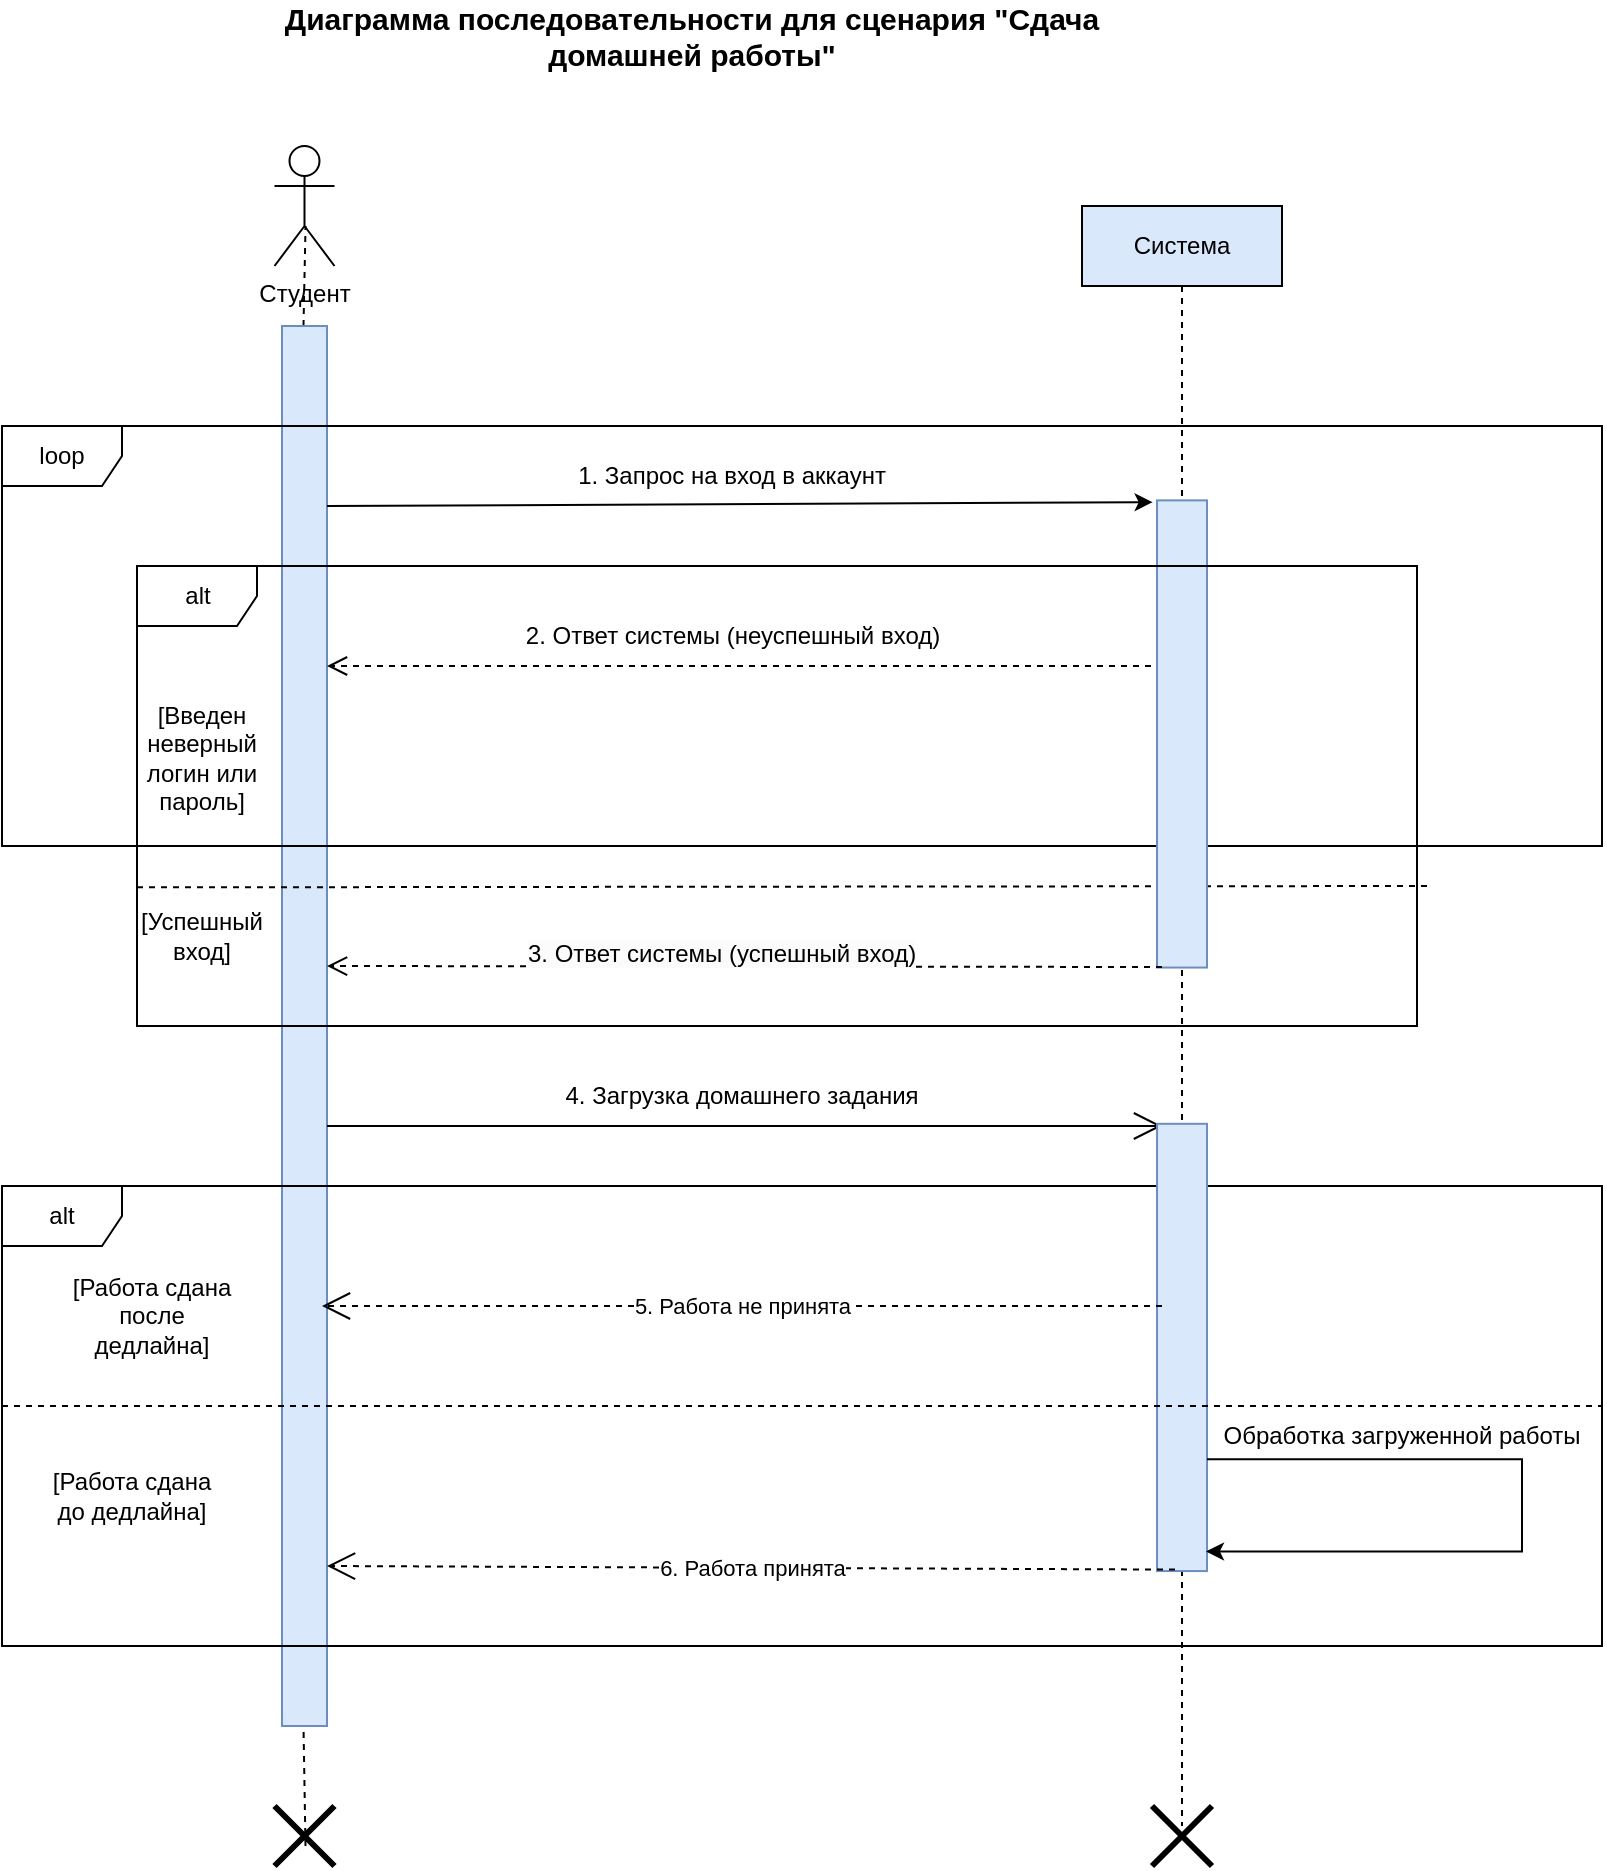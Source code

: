 <mxfile version="22.1.5" type="github">
  <diagram name="Page-1" id="2YBvvXClWsGukQMizWep">
    <mxGraphModel dx="906" dy="671" grid="1" gridSize="10" guides="1" tooltips="1" connect="1" arrows="1" fold="1" page="1" pageScale="1" pageWidth="850" pageHeight="1100" math="0" shadow="0">
      <root>
        <mxCell id="0" />
        <mxCell id="1" parent="0" />
        <mxCell id="aM9ryv3xv72pqoxQDRHE-1" value="Система" style="shape=umlLifeline;perimeter=lifelinePerimeter;whiteSpace=wrap;html=1;container=0;dropTarget=0;collapsible=0;recursiveResize=0;outlineConnect=0;portConstraint=eastwest;newEdgeStyle={&quot;edgeStyle&quot;:&quot;elbowEdgeStyle&quot;,&quot;elbow&quot;:&quot;vertical&quot;,&quot;curved&quot;:0,&quot;rounded&quot;:0};fillColor=#dae8fc;strokeColor=default;" parent="1" vertex="1">
          <mxGeometry x="600" y="120" width="100" height="810" as="geometry" />
        </mxCell>
        <mxCell id="PPawQxUKXSfGrflfjzhh-15" value="&lt;b&gt;&lt;font style=&quot;font-size: 15px;&quot;&gt;Диаграмма последовательности для сценария &quot;Сдача домашней работы&quot;&lt;/font&gt;&lt;/b&gt;" style="text;html=1;strokeColor=none;fillColor=none;align=center;verticalAlign=middle;whiteSpace=wrap;rounded=0;strokeWidth=1;" vertex="1" parent="1">
          <mxGeometry x="190" y="20" width="430" height="30" as="geometry" />
        </mxCell>
        <mxCell id="PPawQxUKXSfGrflfjzhh-18" value="" style="endArrow=none;dashed=1;html=1;rounded=0;" edge="1" parent="1">
          <mxGeometry width="50" height="50" relative="1" as="geometry">
            <mxPoint x="210.739" y="180" as="sourcePoint" />
            <mxPoint x="211.77" y="130" as="targetPoint" />
          </mxGeometry>
        </mxCell>
        <mxCell id="PPawQxUKXSfGrflfjzhh-20" value="" style="endArrow=none;dashed=1;html=1;rounded=0;" edge="1" parent="1">
          <mxGeometry width="50" height="50" relative="1" as="geometry">
            <mxPoint x="211.75" y="940" as="sourcePoint" />
            <mxPoint x="210.75" y="880" as="targetPoint" />
          </mxGeometry>
        </mxCell>
        <mxCell id="PPawQxUKXSfGrflfjzhh-14" value="" style="rounded=0;whiteSpace=wrap;html=1;direction=south;fillColor=#dae8fc;strokeColor=#6c8ebf;" vertex="1" parent="1">
          <mxGeometry x="200" y="180" width="22.5" height="700" as="geometry" />
        </mxCell>
        <mxCell id="PPawQxUKXSfGrflfjzhh-21" value="" style="endArrow=classic;html=1;rounded=0;exitX=0;exitY=1;exitDx=0;exitDy=0;entryX=0.045;entryY=1.087;entryDx=0;entryDy=0;entryPerimeter=0;" edge="1" parent="1">
          <mxGeometry width="50" height="50" relative="1" as="geometry">
            <mxPoint x="222.5" y="270.0" as="sourcePoint" />
            <mxPoint x="635.325" y="268.075" as="targetPoint" />
          </mxGeometry>
        </mxCell>
        <mxCell id="PPawQxUKXSfGrflfjzhh-22" value="1. Запрос на вход в аккаунт" style="text;html=1;strokeColor=none;fillColor=none;align=center;verticalAlign=middle;whiteSpace=wrap;rounded=0;" vertex="1" parent="1">
          <mxGeometry x="345" y="240" width="160" height="30" as="geometry" />
        </mxCell>
        <mxCell id="PPawQxUKXSfGrflfjzhh-25" value="loop" style="shape=umlFrame;whiteSpace=wrap;html=1;pointerEvents=0;" vertex="1" parent="1">
          <mxGeometry x="60" y="230" width="800" height="210" as="geometry" />
        </mxCell>
        <mxCell id="PPawQxUKXSfGrflfjzhh-27" value="" style="html=1;verticalAlign=bottom;endArrow=open;dashed=1;endSize=8;curved=0;rounded=0;entryX=0.159;entryY=0.5;entryDx=0;entryDy=0;entryPerimeter=0;" edge="1" parent="1">
          <mxGeometry x="-0.023" y="-10" relative="1" as="geometry">
            <mxPoint x="652.5" y="350.04" as="sourcePoint" />
            <mxPoint x="222.5" y="350" as="targetPoint" />
            <mxPoint as="offset" />
          </mxGeometry>
        </mxCell>
        <mxCell id="PPawQxUKXSfGrflfjzhh-28" value="2. Ответ системы (неуспешный вход)" style="text;html=1;align=center;verticalAlign=middle;resizable=0;points=[];autosize=1;strokeColor=none;fillColor=none;" vertex="1" parent="1">
          <mxGeometry x="310" y="320" width="230" height="30" as="geometry" />
        </mxCell>
        <mxCell id="PPawQxUKXSfGrflfjzhh-29" value="" style="endArrow=none;dashed=1;html=1;rounded=0;entryX=1.009;entryY=0.406;entryDx=0;entryDy=0;entryPerimeter=0;exitX=0;exitY=1;exitDx=0;exitDy=0;" edge="1" parent="1">
          <mxGeometry width="50" height="50" relative="1" as="geometry">
            <mxPoint x="127.5" y="460.68" as="sourcePoint" />
            <mxPoint x="773.26" y="460.0" as="targetPoint" />
          </mxGeometry>
        </mxCell>
        <mxCell id="PPawQxUKXSfGrflfjzhh-31" value="[Успешный вход]" style="text;html=1;strokeColor=none;fillColor=none;align=center;verticalAlign=middle;whiteSpace=wrap;rounded=0;" vertex="1" parent="1">
          <mxGeometry x="130" y="470" width="60" height="30" as="geometry" />
        </mxCell>
        <mxCell id="PPawQxUKXSfGrflfjzhh-34" value="Студент&lt;br&gt;" style="shape=umlActor;verticalLabelPosition=bottom;verticalAlign=top;html=1;outlineConnect=0;" vertex="1" parent="1">
          <mxGeometry x="196.25" y="90" width="30" height="60" as="geometry" />
        </mxCell>
        <mxCell id="PPawQxUKXSfGrflfjzhh-35" value="" style="rounded=0;whiteSpace=wrap;html=1;rotation=90;fillColor=#dae8fc;strokeColor=#6c8ebf;" vertex="1" parent="1">
          <mxGeometry x="533.21" y="371.48" width="233.59" height="25" as="geometry" />
        </mxCell>
        <mxCell id="PPawQxUKXSfGrflfjzhh-48" value="alt" style="shape=umlFrame;whiteSpace=wrap;html=1;pointerEvents=0;" vertex="1" parent="1">
          <mxGeometry x="127.5" y="300" width="640" height="230" as="geometry" />
        </mxCell>
        <mxCell id="PPawQxUKXSfGrflfjzhh-50" value="[Введен неверный логин или пароль]" style="text;html=1;strokeColor=none;fillColor=none;align=center;verticalAlign=middle;whiteSpace=wrap;rounded=0;" vertex="1" parent="1">
          <mxGeometry x="115" y="371.48" width="90" height="50" as="geometry" />
        </mxCell>
        <mxCell id="PPawQxUKXSfGrflfjzhh-51" value="" style="html=1;verticalAlign=bottom;endArrow=open;dashed=1;endSize=8;curved=0;rounded=0;entryX=0.159;entryY=0.5;entryDx=0;entryDy=0;entryPerimeter=0;" edge="1" parent="1">
          <mxGeometry x="-0.023" y="-10" relative="1" as="geometry">
            <mxPoint x="640" y="500.5" as="sourcePoint" />
            <mxPoint x="222.5" y="500" as="targetPoint" />
            <mxPoint as="offset" />
          </mxGeometry>
        </mxCell>
        <mxCell id="PPawQxUKXSfGrflfjzhh-52" value="&lt;span style=&quot;color: rgb(0, 0, 0); font-family: Helvetica; font-size: 12px; font-style: normal; font-variant-ligatures: normal; font-variant-caps: normal; font-weight: 400; letter-spacing: normal; orphans: 2; text-align: center; text-indent: 0px; text-transform: none; widows: 2; word-spacing: 0px; -webkit-text-stroke-width: 0px; background-color: rgb(251, 251, 251); text-decoration-thickness: initial; text-decoration-style: initial; text-decoration-color: initial; float: none; display: inline !important;&quot;&gt;3. Ответ системы (успешный вход)&lt;/span&gt;" style="text;whiteSpace=wrap;html=1;" vertex="1" parent="1">
          <mxGeometry x="321" y="480" width="240" height="40" as="geometry" />
        </mxCell>
        <mxCell id="PPawQxUKXSfGrflfjzhh-60" value="4. Загрузка домашнего задания" style="text;html=1;strokeColor=none;fillColor=none;align=center;verticalAlign=middle;whiteSpace=wrap;rounded=0;" vertex="1" parent="1">
          <mxGeometry x="320" y="550" width="220" height="30" as="geometry" />
        </mxCell>
        <mxCell id="PPawQxUKXSfGrflfjzhh-61" value="" style="endArrow=open;endFill=1;endSize=12;html=1;rounded=0;" edge="1" parent="1">
          <mxGeometry width="160" relative="1" as="geometry">
            <mxPoint x="222.5" y="580" as="sourcePoint" />
            <mxPoint x="640" y="580" as="targetPoint" />
          </mxGeometry>
        </mxCell>
        <mxCell id="PPawQxUKXSfGrflfjzhh-66" value="Обработка загруженной работы" style="text;html=1;strokeColor=none;fillColor=none;align=center;verticalAlign=middle;whiteSpace=wrap;rounded=0;" vertex="1" parent="1">
          <mxGeometry x="660" y="720" width="200" height="30" as="geometry" />
        </mxCell>
        <mxCell id="PPawQxUKXSfGrflfjzhh-69" value="alt" style="shape=umlFrame;whiteSpace=wrap;html=1;pointerEvents=0;" vertex="1" parent="1">
          <mxGeometry x="60" y="610" width="800" height="230" as="geometry" />
        </mxCell>
        <mxCell id="PPawQxUKXSfGrflfjzhh-73" value="" style="rounded=0;whiteSpace=wrap;html=1;rotation=90;fillColor=#dae8fc;strokeColor=#6c8ebf;" vertex="1" parent="1">
          <mxGeometry x="538.2" y="678.22" width="223.63" height="25" as="geometry" />
        </mxCell>
        <mxCell id="PPawQxUKXSfGrflfjzhh-75" value="[Работа сдана после дедлайна]" style="text;html=1;strokeColor=none;fillColor=none;align=center;verticalAlign=middle;whiteSpace=wrap;rounded=0;" vertex="1" parent="1">
          <mxGeometry x="90" y="650" width="90" height="50" as="geometry" />
        </mxCell>
        <mxCell id="PPawQxUKXSfGrflfjzhh-76" value="[Работа сдана до дедлайна]" style="text;html=1;strokeColor=none;fillColor=none;align=center;verticalAlign=middle;whiteSpace=wrap;rounded=0;" vertex="1" parent="1">
          <mxGeometry x="80" y="740" width="90" height="50" as="geometry" />
        </mxCell>
        <mxCell id="PPawQxUKXSfGrflfjzhh-84" value="" style="shape=umlDestroy;whiteSpace=wrap;html=1;strokeWidth=3;targetShapes=umlLifeline;" vertex="1" parent="1">
          <mxGeometry x="196.25" y="920" width="30" height="30" as="geometry" />
        </mxCell>
        <mxCell id="PPawQxUKXSfGrflfjzhh-87" value="" style="endArrow=none;dashed=1;html=1;rounded=0;entryX=1;entryY=0.478;entryDx=0;entryDy=0;entryPerimeter=0;" edge="1" parent="1" target="PPawQxUKXSfGrflfjzhh-69">
          <mxGeometry width="50" height="50" relative="1" as="geometry">
            <mxPoint x="60" y="720" as="sourcePoint" />
            <mxPoint x="110" y="670" as="targetPoint" />
          </mxGeometry>
        </mxCell>
        <mxCell id="PPawQxUKXSfGrflfjzhh-88" value="" style="shape=umlDestroy;whiteSpace=wrap;html=1;strokeWidth=3;targetShapes=umlLifeline;" vertex="1" parent="1">
          <mxGeometry x="635" y="920" width="30" height="30" as="geometry" />
        </mxCell>
        <mxCell id="PPawQxUKXSfGrflfjzhh-91" value="5. Работа не принята" style="endArrow=open;endSize=12;dashed=1;html=1;rounded=0;" edge="1" parent="1">
          <mxGeometry width="160" relative="1" as="geometry">
            <mxPoint x="640" y="670" as="sourcePoint" />
            <mxPoint x="220" y="670" as="targetPoint" />
          </mxGeometry>
        </mxCell>
        <mxCell id="PPawQxUKXSfGrflfjzhh-93" value="6. Работа принята" style="endArrow=open;endSize=12;dashed=1;html=1;rounded=0;entryX=0.826;entryY=1.3;entryDx=0;entryDy=0;entryPerimeter=0;" edge="1" parent="1">
          <mxGeometry width="160" relative="1" as="geometry">
            <mxPoint x="646.5" y="801.8" as="sourcePoint" />
            <mxPoint x="222.5" y="800.0" as="targetPoint" />
            <mxPoint as="offset" />
          </mxGeometry>
        </mxCell>
        <mxCell id="PPawQxUKXSfGrflfjzhh-94" style="edgeStyle=orthogonalEdgeStyle;rounded=0;orthogonalLoop=1;jettySize=auto;html=1;exitX=0.75;exitY=0;exitDx=0;exitDy=0;entryX=0.956;entryY=0.021;entryDx=0;entryDy=0;entryPerimeter=0;" edge="1" parent="1" source="PPawQxUKXSfGrflfjzhh-73" target="PPawQxUKXSfGrflfjzhh-73">
          <mxGeometry relative="1" as="geometry">
            <Array as="points">
              <mxPoint x="820" y="747" />
              <mxPoint x="820" y="793" />
            </Array>
          </mxGeometry>
        </mxCell>
      </root>
    </mxGraphModel>
  </diagram>
</mxfile>
